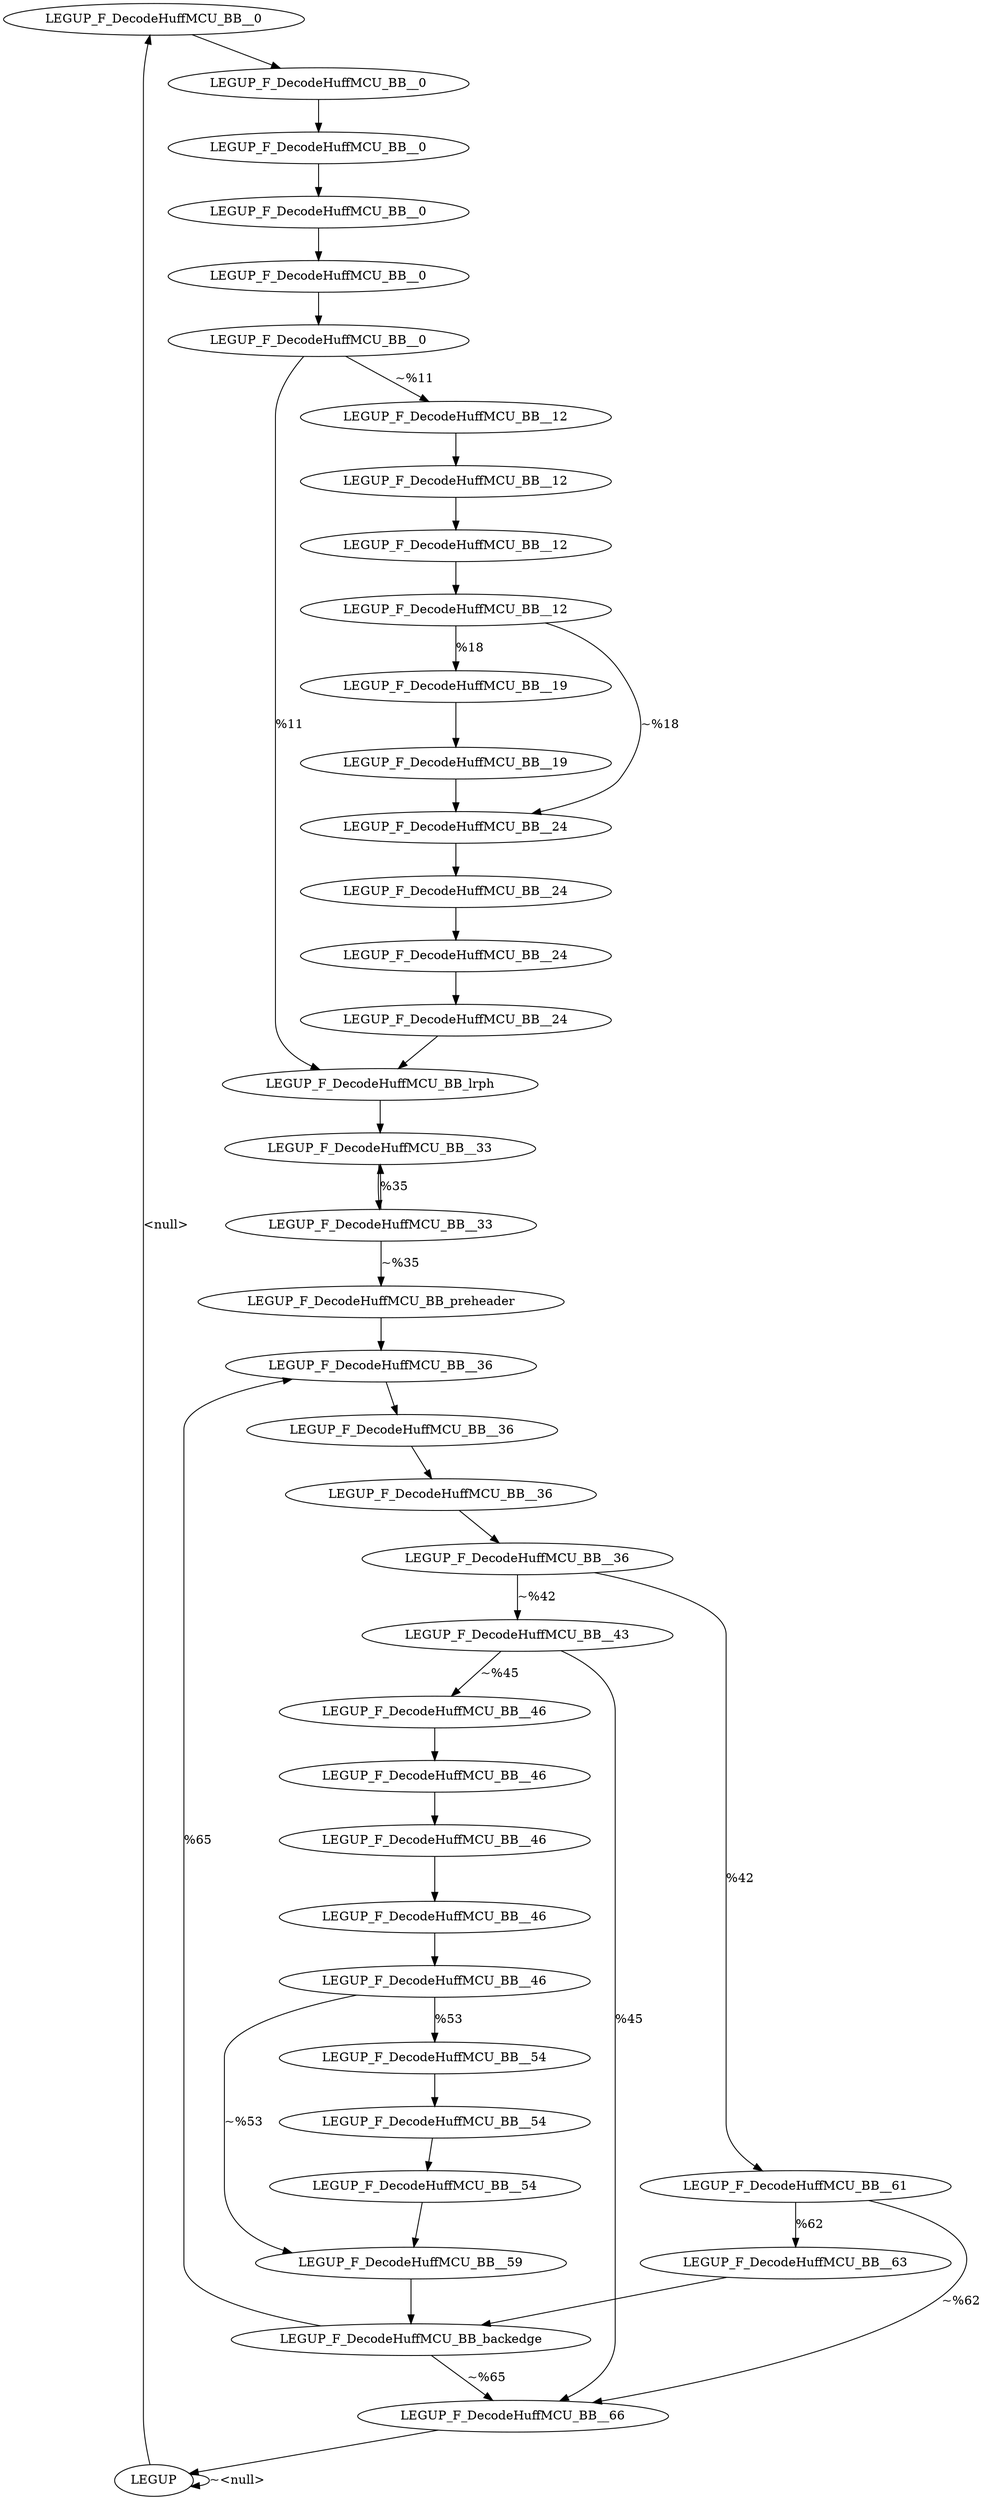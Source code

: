 digraph {
Node0x4139350[label="LEGUP_F_DecodeHuffMCU_BB__0"];
Node0x41391b0[label="LEGUP"];
Node0x41391b0 -> Node0x4139350[label="<null>"];
Node0x41391b0 -> Node0x41391b0[label="~<null>"];
Node0x413c610[label="LEGUP_F_DecodeHuffMCU_BB__0"];
Node0x4139350 -> Node0x413c610;
Node0x413c6e0[label="LEGUP_F_DecodeHuffMCU_BB__0"];
Node0x413c610 -> Node0x413c6e0;
Node0x413c7b0[label="LEGUP_F_DecodeHuffMCU_BB__0"];
Node0x413c6e0 -> Node0x413c7b0;
Node0x413c880[label="LEGUP_F_DecodeHuffMCU_BB__0"];
Node0x413c7b0 -> Node0x413c880;
Node0x413c950[label="LEGUP_F_DecodeHuffMCU_BB__0"];
Node0x413c880 -> Node0x413c950;
Node0x414af20[label="LEGUP_F_DecodeHuffMCU_BB_lrph"];
Node0x413c950 -> Node0x414af20[label="%11"];
Node0x413ca20[label="LEGUP_F_DecodeHuffMCU_BB__12"];
Node0x413c950 -> Node0x413ca20[label="~%11"];
Node0x413caf0[label="LEGUP_F_DecodeHuffMCU_BB__12"];
Node0x413ca20 -> Node0x413caf0;
Node0x413cbc0[label="LEGUP_F_DecodeHuffMCU_BB__12"];
Node0x413caf0 -> Node0x413cbc0;
Node0x413cc90[label="LEGUP_F_DecodeHuffMCU_BB__12"];
Node0x413cbc0 -> Node0x413cc90;
Node0x413cd60[label="LEGUP_F_DecodeHuffMCU_BB__19"];
Node0x413cc90 -> Node0x413cd60[label="%18"];
Node0x413cf00[label="LEGUP_F_DecodeHuffMCU_BB__24"];
Node0x413cc90 -> Node0x413cf00[label="~%18"];
Node0x413ce30[label="LEGUP_F_DecodeHuffMCU_BB__19"];
Node0x413cd60 -> Node0x413ce30;
Node0x413ce30 -> Node0x413cf00;
Node0x414acb0[label="LEGUP_F_DecodeHuffMCU_BB__24"];
Node0x413cf00 -> Node0x414acb0;
Node0x414ad80[label="LEGUP_F_DecodeHuffMCU_BB__24"];
Node0x414acb0 -> Node0x414ad80;
Node0x414ae50[label="LEGUP_F_DecodeHuffMCU_BB__24"];
Node0x414ad80 -> Node0x414ae50;
Node0x414ae50 -> Node0x414af20;
Node0x414b0c0[label="LEGUP_F_DecodeHuffMCU_BB__33"];
Node0x414af20 -> Node0x414b0c0;
Node0x414b260[label="LEGUP_F_DecodeHuffMCU_BB__36"];
Node0x414aff0[label="LEGUP_F_DecodeHuffMCU_BB_preheader"];
Node0x414aff0 -> Node0x414b260;
Node0x414b190[label="LEGUP_F_DecodeHuffMCU_BB__33"];
Node0x414b0c0 -> Node0x414b190;
Node0x414b190 -> Node0x414b0c0[label="%35"];
Node0x414b190 -> Node0x414aff0[label="~%35"];
Node0x414b330[label="LEGUP_F_DecodeHuffMCU_BB__36"];
Node0x414b260 -> Node0x414b330;
Node0x414b400[label="LEGUP_F_DecodeHuffMCU_BB__36"];
Node0x414b330 -> Node0x414b400;
Node0x414b4d0[label="LEGUP_F_DecodeHuffMCU_BB__36"];
Node0x414b400 -> Node0x414b4d0;
Node0x414be80[label="LEGUP_F_DecodeHuffMCU_BB__61"];
Node0x414b4d0 -> Node0x414be80[label="%42"];
Node0x414b5a0[label="LEGUP_F_DecodeHuffMCU_BB__43"];
Node0x414b4d0 -> Node0x414b5a0[label="~%42"];
Node0x414c1b0[label="LEGUP_F_DecodeHuffMCU_BB__66"];
Node0x414b5a0 -> Node0x414c1b0[label="%45"];
Node0x414b670[label="LEGUP_F_DecodeHuffMCU_BB__46"];
Node0x414b5a0 -> Node0x414b670[label="~%45"];
Node0x414b740[label="LEGUP_F_DecodeHuffMCU_BB__46"];
Node0x414b670 -> Node0x414b740;
Node0x414b810[label="LEGUP_F_DecodeHuffMCU_BB__46"];
Node0x414b740 -> Node0x414b810;
Node0x414b8e0[label="LEGUP_F_DecodeHuffMCU_BB__46"];
Node0x414b810 -> Node0x414b8e0;
Node0x414b9b0[label="LEGUP_F_DecodeHuffMCU_BB__46"];
Node0x414b8e0 -> Node0x414b9b0;
Node0x414ba80[label="LEGUP_F_DecodeHuffMCU_BB__54"];
Node0x414b9b0 -> Node0x414ba80[label="%53"];
Node0x414bd70[label="LEGUP_F_DecodeHuffMCU_BB__59"];
Node0x414b9b0 -> Node0x414bd70[label="~%53"];
Node0x414bb50[label="LEGUP_F_DecodeHuffMCU_BB__54"];
Node0x414ba80 -> Node0x414bb50;
Node0x414bc60[label="LEGUP_F_DecodeHuffMCU_BB__54"];
Node0x414bb50 -> Node0x414bc60;
Node0x414bc60 -> Node0x414bd70;
Node0x414c0a0[label="LEGUP_F_DecodeHuffMCU_BB_backedge"];
Node0x414bd70 -> Node0x414c0a0;
Node0x414bf90[label="LEGUP_F_DecodeHuffMCU_BB__63"];
Node0x414be80 -> Node0x414bf90[label="%62"];
Node0x414be80 -> Node0x414c1b0[label="~%62"];
Node0x414bf90 -> Node0x414c0a0;
Node0x414c0a0 -> Node0x414b260[label="%65"];
Node0x414c0a0 -> Node0x414c1b0[label="~%65"];
Node0x414c1b0 -> Node0x41391b0;
}
